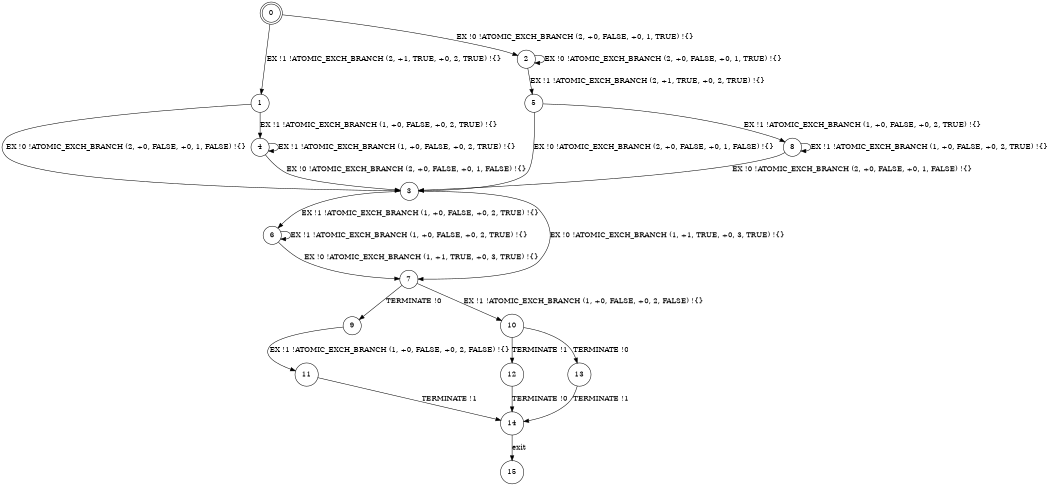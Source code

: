 digraph BCG {
size = "7, 10.5";
center = TRUE;
node [shape = circle];
0 [peripheries = 2];
0 -> 1 [label = "EX !1 !ATOMIC_EXCH_BRANCH (2, +1, TRUE, +0, 2, TRUE) !{}"];
0 -> 2 [label = "EX !0 !ATOMIC_EXCH_BRANCH (2, +0, FALSE, +0, 1, TRUE) !{}"];
1 -> 3 [label = "EX !0 !ATOMIC_EXCH_BRANCH (2, +0, FALSE, +0, 1, FALSE) !{}"];
1 -> 4 [label = "EX !1 !ATOMIC_EXCH_BRANCH (1, +0, FALSE, +0, 2, TRUE) !{}"];
2 -> 5 [label = "EX !1 !ATOMIC_EXCH_BRANCH (2, +1, TRUE, +0, 2, TRUE) !{}"];
2 -> 2 [label = "EX !0 !ATOMIC_EXCH_BRANCH (2, +0, FALSE, +0, 1, TRUE) !{}"];
3 -> 6 [label = "EX !1 !ATOMIC_EXCH_BRANCH (1, +0, FALSE, +0, 2, TRUE) !{}"];
3 -> 7 [label = "EX !0 !ATOMIC_EXCH_BRANCH (1, +1, TRUE, +0, 3, TRUE) !{}"];
4 -> 3 [label = "EX !0 !ATOMIC_EXCH_BRANCH (2, +0, FALSE, +0, 1, FALSE) !{}"];
4 -> 4 [label = "EX !1 !ATOMIC_EXCH_BRANCH (1, +0, FALSE, +0, 2, TRUE) !{}"];
5 -> 8 [label = "EX !1 !ATOMIC_EXCH_BRANCH (1, +0, FALSE, +0, 2, TRUE) !{}"];
5 -> 3 [label = "EX !0 !ATOMIC_EXCH_BRANCH (2, +0, FALSE, +0, 1, FALSE) !{}"];
6 -> 6 [label = "EX !1 !ATOMIC_EXCH_BRANCH (1, +0, FALSE, +0, 2, TRUE) !{}"];
6 -> 7 [label = "EX !0 !ATOMIC_EXCH_BRANCH (1, +1, TRUE, +0, 3, TRUE) !{}"];
7 -> 9 [label = "TERMINATE !0"];
7 -> 10 [label = "EX !1 !ATOMIC_EXCH_BRANCH (1, +0, FALSE, +0, 2, FALSE) !{}"];
8 -> 8 [label = "EX !1 !ATOMIC_EXCH_BRANCH (1, +0, FALSE, +0, 2, TRUE) !{}"];
8 -> 3 [label = "EX !0 !ATOMIC_EXCH_BRANCH (2, +0, FALSE, +0, 1, FALSE) !{}"];
9 -> 11 [label = "EX !1 !ATOMIC_EXCH_BRANCH (1, +0, FALSE, +0, 2, FALSE) !{}"];
10 -> 12 [label = "TERMINATE !1"];
10 -> 13 [label = "TERMINATE !0"];
11 -> 14 [label = "TERMINATE !1"];
12 -> 14 [label = "TERMINATE !0"];
13 -> 14 [label = "TERMINATE !1"];
14 -> 15 [label = "exit"];
}
